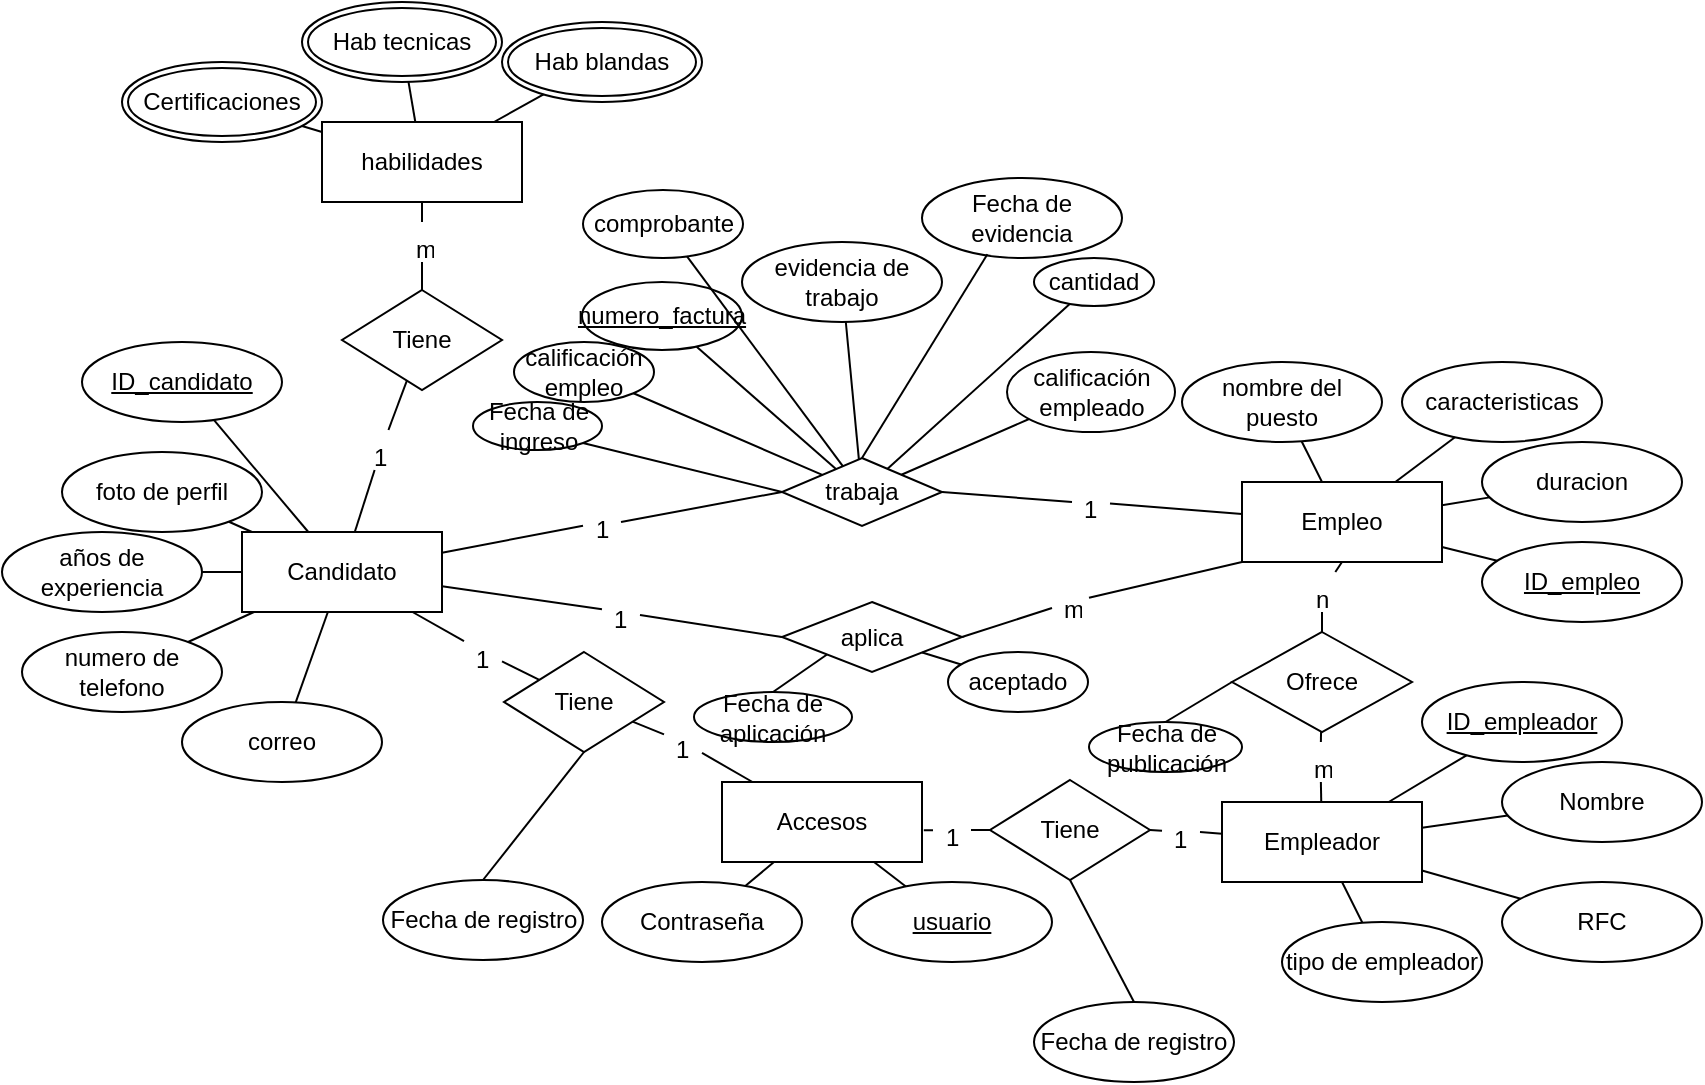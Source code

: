 <mxfile version="21.3.7" type="github">
  <diagram name="Página-1" id="vT6C2PI068epoJccIRs5">
    <mxGraphModel dx="2024" dy="523" grid="1" gridSize="10" guides="1" tooltips="1" connect="1" arrows="1" fold="1" page="1" pageScale="1" pageWidth="1169" pageHeight="827" math="0" shadow="0">
      <root>
        <mxCell id="0" />
        <mxCell id="1" parent="0" />
        <mxCell id="R1lPGfA7pthubSJhBOLm-3" value="Candidato" style="whiteSpace=wrap;html=1;align=center;" parent="1" vertex="1">
          <mxGeometry x="-980" y="485" width="100" height="40" as="geometry" />
        </mxCell>
        <mxCell id="R1lPGfA7pthubSJhBOLm-4" value="Empleo" style="whiteSpace=wrap;html=1;align=center;" parent="1" vertex="1">
          <mxGeometry x="-480" y="460" width="100" height="40" as="geometry" />
        </mxCell>
        <mxCell id="R1lPGfA7pthubSJhBOLm-6" value="Empleador" style="whiteSpace=wrap;html=1;align=center;" parent="1" vertex="1">
          <mxGeometry x="-490" y="620" width="100" height="40" as="geometry" />
        </mxCell>
        <mxCell id="R1lPGfA7pthubSJhBOLm-10" value="RFC" style="ellipse;whiteSpace=wrap;html=1;align=center;" parent="1" vertex="1">
          <mxGeometry x="-350" y="660" width="100" height="40" as="geometry" />
        </mxCell>
        <mxCell id="R1lPGfA7pthubSJhBOLm-11" value="Nombre" style="ellipse;whiteSpace=wrap;html=1;align=center;" parent="1" vertex="1">
          <mxGeometry x="-350" y="600" width="100" height="40" as="geometry" />
        </mxCell>
        <mxCell id="h0BoNwNPt8mU9W3nCbxn-2" value="ID_candidato" style="ellipse;whiteSpace=wrap;html=1;align=center;fontStyle=4;" parent="1" vertex="1">
          <mxGeometry x="-1060" y="390" width="100" height="40" as="geometry" />
        </mxCell>
        <mxCell id="h0BoNwNPt8mU9W3nCbxn-3" value="ID_empleador" style="ellipse;whiteSpace=wrap;html=1;align=center;fontStyle=4;" parent="1" vertex="1">
          <mxGeometry x="-390" y="560" width="100" height="40" as="geometry" />
        </mxCell>
        <mxCell id="h0BoNwNPt8mU9W3nCbxn-4" value="ID_empleo" style="ellipse;whiteSpace=wrap;html=1;align=center;fontStyle=4;" parent="1" vertex="1">
          <mxGeometry x="-360" y="490" width="100" height="40" as="geometry" />
        </mxCell>
        <mxCell id="h0BoNwNPt8mU9W3nCbxn-5" value="caracteristicas" style="ellipse;whiteSpace=wrap;html=1;align=center;" parent="1" vertex="1">
          <mxGeometry x="-400" y="400" width="100" height="40" as="geometry" />
        </mxCell>
        <mxCell id="h0BoNwNPt8mU9W3nCbxn-7" value="cantidad" style="ellipse;whiteSpace=wrap;html=1;align=center;" parent="1" vertex="1">
          <mxGeometry x="-584" y="348" width="60" height="24" as="geometry" />
        </mxCell>
        <mxCell id="h0BoNwNPt8mU9W3nCbxn-8" value="numero_factura" style="ellipse;whiteSpace=wrap;html=1;align=center;fontStyle=4;" parent="1" vertex="1">
          <mxGeometry x="-810" y="360" width="80" height="34" as="geometry" />
        </mxCell>
        <mxCell id="h0BoNwNPt8mU9W3nCbxn-9" value="años de experiencia" style="ellipse;whiteSpace=wrap;html=1;align=center;" parent="1" vertex="1">
          <mxGeometry x="-1100" y="485" width="100" height="40" as="geometry" />
        </mxCell>
        <mxCell id="h0BoNwNPt8mU9W3nCbxn-10" value="numero de telefono" style="ellipse;whiteSpace=wrap;html=1;align=center;" parent="1" vertex="1">
          <mxGeometry x="-1090" y="535" width="100" height="40" as="geometry" />
        </mxCell>
        <mxCell id="h0BoNwNPt8mU9W3nCbxn-11" value="correo" style="ellipse;whiteSpace=wrap;html=1;align=center;" parent="1" vertex="1">
          <mxGeometry x="-1010" y="570" width="100" height="40" as="geometry" />
        </mxCell>
        <mxCell id="h0BoNwNPt8mU9W3nCbxn-12" value="foto de perfil" style="ellipse;whiteSpace=wrap;html=1;align=center;" parent="1" vertex="1">
          <mxGeometry x="-1070" y="445" width="100" height="40" as="geometry" />
        </mxCell>
        <mxCell id="h0BoNwNPt8mU9W3nCbxn-13" value="comprobante" style="ellipse;whiteSpace=wrap;html=1;align=center;" parent="1" vertex="1">
          <mxGeometry x="-809.5" y="314" width="80" height="34" as="geometry" />
        </mxCell>
        <mxCell id="h0BoNwNPt8mU9W3nCbxn-14" value="duracion" style="ellipse;whiteSpace=wrap;html=1;align=center;" parent="1" vertex="1">
          <mxGeometry x="-360" y="440" width="100" height="40" as="geometry" />
        </mxCell>
        <mxCell id="h0BoNwNPt8mU9W3nCbxn-15" value="nombre del puesto" style="ellipse;whiteSpace=wrap;html=1;align=center;" parent="1" vertex="1">
          <mxGeometry x="-510" y="400" width="100" height="40" as="geometry" />
        </mxCell>
        <mxCell id="h0BoNwNPt8mU9W3nCbxn-16" value="Accesos" style="whiteSpace=wrap;html=1;align=center;" parent="1" vertex="1">
          <mxGeometry x="-740" y="610" width="100" height="40" as="geometry" />
        </mxCell>
        <mxCell id="h0BoNwNPt8mU9W3nCbxn-17" value="Contraseña" style="ellipse;whiteSpace=wrap;html=1;align=center;" parent="1" vertex="1">
          <mxGeometry x="-800" y="660" width="100" height="40" as="geometry" />
        </mxCell>
        <mxCell id="h0BoNwNPt8mU9W3nCbxn-19" value="usuario" style="ellipse;whiteSpace=wrap;html=1;align=center;fontStyle=4;" parent="1" vertex="1">
          <mxGeometry x="-675" y="660" width="100" height="40" as="geometry" />
        </mxCell>
        <mxCell id="h0BoNwNPt8mU9W3nCbxn-20" value="habilidades" style="whiteSpace=wrap;html=1;align=center;" parent="1" vertex="1">
          <mxGeometry x="-940" y="280" width="100" height="40" as="geometry" />
        </mxCell>
        <mxCell id="h0BoNwNPt8mU9W3nCbxn-21" value="Certificaciones" style="ellipse;shape=doubleEllipse;margin=3;whiteSpace=wrap;html=1;align=center;" parent="1" vertex="1">
          <mxGeometry x="-1040" y="250" width="100" height="40" as="geometry" />
        </mxCell>
        <mxCell id="h0BoNwNPt8mU9W3nCbxn-22" value="Hab tecnicas" style="ellipse;shape=doubleEllipse;margin=3;whiteSpace=wrap;html=1;align=center;" parent="1" vertex="1">
          <mxGeometry x="-950" y="220" width="100" height="40" as="geometry" />
        </mxCell>
        <mxCell id="h0BoNwNPt8mU9W3nCbxn-23" value="Hab blandas" style="ellipse;shape=doubleEllipse;margin=3;whiteSpace=wrap;html=1;align=center;" parent="1" vertex="1">
          <mxGeometry x="-850" y="230" width="100" height="40" as="geometry" />
        </mxCell>
        <mxCell id="h0BoNwNPt8mU9W3nCbxn-24" value="tipo de empleador" style="ellipse;whiteSpace=wrap;html=1;align=center;" parent="1" vertex="1">
          <mxGeometry x="-460" y="680" width="100" height="40" as="geometry" />
        </mxCell>
        <mxCell id="h0BoNwNPt8mU9W3nCbxn-25" value="Tiene" style="shape=rhombus;perimeter=rhombusPerimeter;whiteSpace=wrap;html=1;align=center;" parent="1" vertex="1">
          <mxGeometry x="-930" y="364" width="80" height="50" as="geometry" />
        </mxCell>
        <mxCell id="h0BoNwNPt8mU9W3nCbxn-26" value="" style="endArrow=none;html=1;rounded=0;" parent="1" source="bctqPc9YO9gmIVUVWEl7-32" target="R1lPGfA7pthubSJhBOLm-3" edge="1">
          <mxGeometry relative="1" as="geometry">
            <mxPoint x="-900" y="420" as="sourcePoint" />
            <mxPoint x="-740" y="420" as="targetPoint" />
          </mxGeometry>
        </mxCell>
        <mxCell id="h0BoNwNPt8mU9W3nCbxn-27" value="" style="endArrow=none;html=1;rounded=0;" parent="1" source="bctqPc9YO9gmIVUVWEl7-34" target="h0BoNwNPt8mU9W3nCbxn-20" edge="1">
          <mxGeometry relative="1" as="geometry">
            <mxPoint x="-900" y="390" as="sourcePoint" />
            <mxPoint x="-740" y="420" as="targetPoint" />
          </mxGeometry>
        </mxCell>
        <mxCell id="h0BoNwNPt8mU9W3nCbxn-28" value="" style="endArrow=none;html=1;rounded=0;" parent="1" source="h0BoNwNPt8mU9W3nCbxn-2" target="R1lPGfA7pthubSJhBOLm-3" edge="1">
          <mxGeometry relative="1" as="geometry">
            <mxPoint x="-900" y="420" as="sourcePoint" />
            <mxPoint x="-740" y="420" as="targetPoint" />
          </mxGeometry>
        </mxCell>
        <mxCell id="h0BoNwNPt8mU9W3nCbxn-29" value="" style="endArrow=none;html=1;rounded=0;" parent="1" source="h0BoNwNPt8mU9W3nCbxn-12" target="R1lPGfA7pthubSJhBOLm-3" edge="1">
          <mxGeometry relative="1" as="geometry">
            <mxPoint x="-900" y="420" as="sourcePoint" />
            <mxPoint x="-740" y="420" as="targetPoint" />
          </mxGeometry>
        </mxCell>
        <mxCell id="h0BoNwNPt8mU9W3nCbxn-30" value="" style="endArrow=none;html=1;rounded=0;" parent="1" source="h0BoNwNPt8mU9W3nCbxn-9" target="R1lPGfA7pthubSJhBOLm-3" edge="1">
          <mxGeometry relative="1" as="geometry">
            <mxPoint x="-900" y="420" as="sourcePoint" />
            <mxPoint x="-740" y="420" as="targetPoint" />
          </mxGeometry>
        </mxCell>
        <mxCell id="h0BoNwNPt8mU9W3nCbxn-31" value="" style="endArrow=none;html=1;rounded=0;" parent="1" source="h0BoNwNPt8mU9W3nCbxn-10" target="R1lPGfA7pthubSJhBOLm-3" edge="1">
          <mxGeometry relative="1" as="geometry">
            <mxPoint x="-900" y="510" as="sourcePoint" />
            <mxPoint x="-740" y="510" as="targetPoint" />
          </mxGeometry>
        </mxCell>
        <mxCell id="h0BoNwNPt8mU9W3nCbxn-32" value="" style="endArrow=none;html=1;rounded=0;" parent="1" source="h0BoNwNPt8mU9W3nCbxn-11" target="R1lPGfA7pthubSJhBOLm-3" edge="1">
          <mxGeometry relative="1" as="geometry">
            <mxPoint x="-900" y="420" as="sourcePoint" />
            <mxPoint x="-740" y="420" as="targetPoint" />
          </mxGeometry>
        </mxCell>
        <mxCell id="h0BoNwNPt8mU9W3nCbxn-33" value="" style="endArrow=none;html=1;rounded=0;" parent="1" source="h0BoNwNPt8mU9W3nCbxn-16" target="h0BoNwNPt8mU9W3nCbxn-17" edge="1">
          <mxGeometry relative="1" as="geometry">
            <mxPoint x="-860" y="420" as="sourcePoint" />
            <mxPoint x="-700" y="420" as="targetPoint" />
          </mxGeometry>
        </mxCell>
        <mxCell id="h0BoNwNPt8mU9W3nCbxn-34" value="" style="endArrow=none;html=1;rounded=0;" parent="1" source="h0BoNwNPt8mU9W3nCbxn-16" target="h0BoNwNPt8mU9W3nCbxn-19" edge="1">
          <mxGeometry relative="1" as="geometry">
            <mxPoint x="-680" y="610" as="sourcePoint" />
            <mxPoint x="-700" y="420" as="targetPoint" />
          </mxGeometry>
        </mxCell>
        <mxCell id="h0BoNwNPt8mU9W3nCbxn-35" value="" style="endArrow=none;html=1;rounded=0;" parent="1" source="bctqPc9YO9gmIVUVWEl7-5" target="h0BoNwNPt8mU9W3nCbxn-36" edge="1">
          <mxGeometry relative="1" as="geometry">
            <mxPoint x="-845" y="510" as="sourcePoint" />
            <mxPoint x="-685" y="510" as="targetPoint" />
          </mxGeometry>
        </mxCell>
        <mxCell id="h0BoNwNPt8mU9W3nCbxn-36" value="Tiene" style="shape=rhombus;perimeter=rhombusPerimeter;whiteSpace=wrap;html=1;align=center;" parent="1" vertex="1">
          <mxGeometry x="-849" y="545" width="80" height="50" as="geometry" />
        </mxCell>
        <mxCell id="h0BoNwNPt8mU9W3nCbxn-37" value="" style="endArrow=none;html=1;rounded=0;" parent="1" source="bctqPc9YO9gmIVUVWEl7-9" target="h0BoNwNPt8mU9W3nCbxn-16" edge="1">
          <mxGeometry relative="1" as="geometry">
            <mxPoint x="-770" y="430" as="sourcePoint" />
            <mxPoint x="-610" y="430" as="targetPoint" />
          </mxGeometry>
        </mxCell>
        <mxCell id="h0BoNwNPt8mU9W3nCbxn-38" value="" style="endArrow=none;html=1;rounded=0;" parent="1" source="h0BoNwNPt8mU9W3nCbxn-21" target="h0BoNwNPt8mU9W3nCbxn-20" edge="1">
          <mxGeometry relative="1" as="geometry">
            <mxPoint x="-770" y="430" as="sourcePoint" />
            <mxPoint x="-610" y="430" as="targetPoint" />
          </mxGeometry>
        </mxCell>
        <mxCell id="h0BoNwNPt8mU9W3nCbxn-39" value="" style="endArrow=none;html=1;rounded=0;" parent="1" source="h0BoNwNPt8mU9W3nCbxn-22" target="h0BoNwNPt8mU9W3nCbxn-20" edge="1">
          <mxGeometry relative="1" as="geometry">
            <mxPoint x="-990" y="340" as="sourcePoint" />
            <mxPoint x="-830" y="340" as="targetPoint" />
          </mxGeometry>
        </mxCell>
        <mxCell id="h0BoNwNPt8mU9W3nCbxn-40" value="" style="endArrow=none;html=1;rounded=0;" parent="1" source="h0BoNwNPt8mU9W3nCbxn-20" target="h0BoNwNPt8mU9W3nCbxn-23" edge="1">
          <mxGeometry relative="1" as="geometry">
            <mxPoint x="-990" y="340" as="sourcePoint" />
            <mxPoint x="-830" y="340" as="targetPoint" />
          </mxGeometry>
        </mxCell>
        <mxCell id="h0BoNwNPt8mU9W3nCbxn-41" value="" style="endArrow=none;html=1;rounded=0;exitX=1;exitY=0.5;exitDx=0;exitDy=0;" parent="1" source="bctqPc9YO9gmIVUVWEl7-15" target="R1lPGfA7pthubSJhBOLm-6" edge="1">
          <mxGeometry relative="1" as="geometry">
            <mxPoint x="-590" y="520" as="sourcePoint" />
            <mxPoint x="-430" y="520" as="targetPoint" />
          </mxGeometry>
        </mxCell>
        <mxCell id="h0BoNwNPt8mU9W3nCbxn-42" value="" style="endArrow=none;html=1;rounded=0;" parent="1" source="R1lPGfA7pthubSJhBOLm-6" target="h0BoNwNPt8mU9W3nCbxn-3" edge="1">
          <mxGeometry relative="1" as="geometry">
            <mxPoint x="-550" y="660" as="sourcePoint" />
            <mxPoint x="-390" y="660" as="targetPoint" />
          </mxGeometry>
        </mxCell>
        <mxCell id="h0BoNwNPt8mU9W3nCbxn-43" value="" style="endArrow=none;html=1;rounded=0;" parent="1" source="R1lPGfA7pthubSJhBOLm-6" target="R1lPGfA7pthubSJhBOLm-11" edge="1">
          <mxGeometry relative="1" as="geometry">
            <mxPoint x="-550" y="660" as="sourcePoint" />
            <mxPoint x="-390" y="660" as="targetPoint" />
          </mxGeometry>
        </mxCell>
        <mxCell id="h0BoNwNPt8mU9W3nCbxn-44" value="" style="endArrow=none;html=1;rounded=0;" parent="1" source="R1lPGfA7pthubSJhBOLm-6" target="R1lPGfA7pthubSJhBOLm-10" edge="1">
          <mxGeometry relative="1" as="geometry">
            <mxPoint x="-550" y="660" as="sourcePoint" />
            <mxPoint x="-390" y="660" as="targetPoint" />
          </mxGeometry>
        </mxCell>
        <mxCell id="h0BoNwNPt8mU9W3nCbxn-45" value="" style="endArrow=none;html=1;rounded=0;" parent="1" source="R1lPGfA7pthubSJhBOLm-6" target="h0BoNwNPt8mU9W3nCbxn-24" edge="1">
          <mxGeometry relative="1" as="geometry">
            <mxPoint x="-550" y="660" as="sourcePoint" />
            <mxPoint x="-390" y="660" as="targetPoint" />
          </mxGeometry>
        </mxCell>
        <mxCell id="h0BoNwNPt8mU9W3nCbxn-48" value="Ofrece" style="shape=rhombus;perimeter=rhombusPerimeter;whiteSpace=wrap;html=1;align=center;" parent="1" vertex="1">
          <mxGeometry x="-485" y="535" width="90" height="50" as="geometry" />
        </mxCell>
        <mxCell id="h0BoNwNPt8mU9W3nCbxn-49" value="trabaja" style="shape=rhombus;perimeter=rhombusPerimeter;whiteSpace=wrap;html=1;align=center;" parent="1" vertex="1">
          <mxGeometry x="-710" y="448" width="80" height="34" as="geometry" />
        </mxCell>
        <mxCell id="h0BoNwNPt8mU9W3nCbxn-50" value="aplica" style="shape=rhombus;perimeter=rhombusPerimeter;whiteSpace=wrap;html=1;align=center;" parent="1" vertex="1">
          <mxGeometry x="-710" y="520" width="90" height="35" as="geometry" />
        </mxCell>
        <mxCell id="h0BoNwNPt8mU9W3nCbxn-51" value="" style="endArrow=none;html=1;rounded=0;entryX=0;entryY=0.5;entryDx=0;entryDy=0;" parent="1" source="bctqPc9YO9gmIVUVWEl7-22" target="h0BoNwNPt8mU9W3nCbxn-50" edge="1">
          <mxGeometry relative="1" as="geometry">
            <mxPoint x="-770" y="460" as="sourcePoint" />
            <mxPoint x="-610" y="460" as="targetPoint" />
          </mxGeometry>
        </mxCell>
        <mxCell id="h0BoNwNPt8mU9W3nCbxn-52" value="" style="endArrow=none;html=1;rounded=0;entryX=0;entryY=1;entryDx=0;entryDy=0;" parent="1" source="bctqPc9YO9gmIVUVWEl7-24" target="R1lPGfA7pthubSJhBOLm-4" edge="1">
          <mxGeometry relative="1" as="geometry">
            <mxPoint x="-710" y="540" as="sourcePoint" />
            <mxPoint x="-550" y="540" as="targetPoint" />
          </mxGeometry>
        </mxCell>
        <mxCell id="h0BoNwNPt8mU9W3nCbxn-54" value="calificación empleo" style="ellipse;whiteSpace=wrap;html=1;align=center;" parent="1" vertex="1">
          <mxGeometry x="-844" y="390" width="70" height="30" as="geometry" />
        </mxCell>
        <mxCell id="h0BoNwNPt8mU9W3nCbxn-55" value="calificación empleado" style="ellipse;whiteSpace=wrap;html=1;align=center;" parent="1" vertex="1">
          <mxGeometry x="-597.5" y="395" width="84" height="40" as="geometry" />
        </mxCell>
        <mxCell id="h0BoNwNPt8mU9W3nCbxn-56" value="" style="endArrow=none;html=1;rounded=0;" parent="1" source="h0BoNwNPt8mU9W3nCbxn-15" target="R1lPGfA7pthubSJhBOLm-4" edge="1">
          <mxGeometry relative="1" as="geometry">
            <mxPoint x="-620" y="500" as="sourcePoint" />
            <mxPoint x="-460" y="500" as="targetPoint" />
          </mxGeometry>
        </mxCell>
        <mxCell id="h0BoNwNPt8mU9W3nCbxn-57" value="" style="endArrow=none;html=1;rounded=0;" parent="1" source="R1lPGfA7pthubSJhBOLm-4" target="h0BoNwNPt8mU9W3nCbxn-5" edge="1">
          <mxGeometry relative="1" as="geometry">
            <mxPoint x="-570" y="500" as="sourcePoint" />
            <mxPoint x="-410" y="500" as="targetPoint" />
          </mxGeometry>
        </mxCell>
        <mxCell id="h0BoNwNPt8mU9W3nCbxn-58" value="" style="endArrow=none;html=1;rounded=0;" parent="1" source="R1lPGfA7pthubSJhBOLm-4" target="h0BoNwNPt8mU9W3nCbxn-14" edge="1">
          <mxGeometry relative="1" as="geometry">
            <mxPoint x="-570" y="500" as="sourcePoint" />
            <mxPoint x="-410" y="500" as="targetPoint" />
          </mxGeometry>
        </mxCell>
        <mxCell id="h0BoNwNPt8mU9W3nCbxn-59" value="" style="endArrow=none;html=1;rounded=0;" parent="1" source="R1lPGfA7pthubSJhBOLm-4" target="h0BoNwNPt8mU9W3nCbxn-4" edge="1">
          <mxGeometry relative="1" as="geometry">
            <mxPoint x="-570" y="500" as="sourcePoint" />
            <mxPoint x="-410" y="500" as="targetPoint" />
          </mxGeometry>
        </mxCell>
        <mxCell id="h0BoNwNPt8mU9W3nCbxn-60" value="" style="endArrow=none;html=1;rounded=0;entryX=0.5;entryY=0;entryDx=0;entryDy=0;" parent="1" source="bctqPc9YO9gmIVUVWEl7-17" target="h0BoNwNPt8mU9W3nCbxn-48" edge="1">
          <mxGeometry relative="1" as="geometry">
            <mxPoint x="-540" y="500" as="sourcePoint" />
            <mxPoint x="-380" y="500" as="targetPoint" />
          </mxGeometry>
        </mxCell>
        <mxCell id="h0BoNwNPt8mU9W3nCbxn-61" value="" style="endArrow=none;html=1;rounded=0;" parent="1" source="bctqPc9YO9gmIVUVWEl7-20" target="R1lPGfA7pthubSJhBOLm-6" edge="1">
          <mxGeometry relative="1" as="geometry">
            <mxPoint x="-540" y="500" as="sourcePoint" />
            <mxPoint x="-380" y="500" as="targetPoint" />
          </mxGeometry>
        </mxCell>
        <mxCell id="h0BoNwNPt8mU9W3nCbxn-62" value="" style="endArrow=none;html=1;rounded=0;" parent="1" source="h0BoNwNPt8mU9W3nCbxn-54" target="h0BoNwNPt8mU9W3nCbxn-49" edge="1">
          <mxGeometry relative="1" as="geometry">
            <mxPoint x="-860" y="470" as="sourcePoint" />
            <mxPoint x="-700" y="470" as="targetPoint" />
          </mxGeometry>
        </mxCell>
        <mxCell id="h0BoNwNPt8mU9W3nCbxn-63" value="" style="endArrow=none;html=1;rounded=0;" parent="1" source="h0BoNwNPt8mU9W3nCbxn-8" target="h0BoNwNPt8mU9W3nCbxn-49" edge="1">
          <mxGeometry relative="1" as="geometry">
            <mxPoint x="-860" y="470" as="sourcePoint" />
            <mxPoint x="-700" y="470" as="targetPoint" />
          </mxGeometry>
        </mxCell>
        <mxCell id="h0BoNwNPt8mU9W3nCbxn-64" value="" style="endArrow=none;html=1;rounded=0;" parent="1" source="h0BoNwNPt8mU9W3nCbxn-13" target="h0BoNwNPt8mU9W3nCbxn-49" edge="1">
          <mxGeometry relative="1" as="geometry">
            <mxPoint x="-860" y="470" as="sourcePoint" />
            <mxPoint x="-700" y="470" as="targetPoint" />
          </mxGeometry>
        </mxCell>
        <mxCell id="h0BoNwNPt8mU9W3nCbxn-65" value="" style="endArrow=none;html=1;rounded=0;" parent="1" source="h0BoNwNPt8mU9W3nCbxn-7" target="h0BoNwNPt8mU9W3nCbxn-49" edge="1">
          <mxGeometry relative="1" as="geometry">
            <mxPoint x="-860" y="470" as="sourcePoint" />
            <mxPoint x="-700" y="470" as="targetPoint" />
          </mxGeometry>
        </mxCell>
        <mxCell id="h0BoNwNPt8mU9W3nCbxn-66" value="" style="endArrow=none;html=1;rounded=0;" parent="1" source="h0BoNwNPt8mU9W3nCbxn-49" target="h0BoNwNPt8mU9W3nCbxn-55" edge="1">
          <mxGeometry relative="1" as="geometry">
            <mxPoint x="-860" y="470" as="sourcePoint" />
            <mxPoint x="-700" y="470" as="targetPoint" />
          </mxGeometry>
        </mxCell>
        <mxCell id="h0BoNwNPt8mU9W3nCbxn-67" value="" style="endArrow=none;html=1;rounded=0;entryX=0;entryY=0.5;entryDx=0;entryDy=0;exitX=1;exitY=0.5;exitDx=0;exitDy=0;" parent="1" source="bctqPc9YO9gmIVUVWEl7-27" target="h0BoNwNPt8mU9W3nCbxn-49" edge="1">
          <mxGeometry relative="1" as="geometry">
            <mxPoint x="-800" y="480" as="sourcePoint" />
            <mxPoint x="-540" y="460" as="targetPoint" />
          </mxGeometry>
        </mxCell>
        <mxCell id="h0BoNwNPt8mU9W3nCbxn-68" value="" style="endArrow=none;html=1;rounded=0;" parent="1" source="bctqPc9YO9gmIVUVWEl7-29" target="R1lPGfA7pthubSJhBOLm-4" edge="1">
          <mxGeometry relative="1" as="geometry">
            <mxPoint x="-700" y="460" as="sourcePoint" />
            <mxPoint x="-540" y="460" as="targetPoint" />
          </mxGeometry>
        </mxCell>
        <mxCell id="h0BoNwNPt8mU9W3nCbxn-72" value="" style="endArrow=none;html=1;rounded=0;entryX=0;entryY=0.5;entryDx=0;entryDy=0;" parent="1" source="bctqPc9YO9gmIVUVWEl7-11" target="h0BoNwNPt8mU9W3nCbxn-71" edge="1">
          <mxGeometry relative="1" as="geometry">
            <mxPoint x="-630" y="624" as="sourcePoint" />
            <mxPoint x="-490" y="636" as="targetPoint" />
          </mxGeometry>
        </mxCell>
        <mxCell id="h0BoNwNPt8mU9W3nCbxn-71" value="Tiene" style="shape=rhombus;perimeter=rhombusPerimeter;whiteSpace=wrap;html=1;align=center;" parent="1" vertex="1">
          <mxGeometry x="-606" y="609" width="80" height="50" as="geometry" />
        </mxCell>
        <mxCell id="h0BoNwNPt8mU9W3nCbxn-73" value="aceptado" style="ellipse;whiteSpace=wrap;html=1;align=center;" parent="1" vertex="1">
          <mxGeometry x="-627" y="545" width="70" height="30" as="geometry" />
        </mxCell>
        <mxCell id="h0BoNwNPt8mU9W3nCbxn-74" value="" style="endArrow=none;html=1;rounded=0;" parent="1" source="h0BoNwNPt8mU9W3nCbxn-50" target="h0BoNwNPt8mU9W3nCbxn-73" edge="1">
          <mxGeometry relative="1" as="geometry">
            <mxPoint x="-680" y="500" as="sourcePoint" />
            <mxPoint x="-520" y="500" as="targetPoint" />
          </mxGeometry>
        </mxCell>
        <mxCell id="h0BoNwNPt8mU9W3nCbxn-77" value="evidencia de trabajo" style="ellipse;whiteSpace=wrap;html=1;align=center;" parent="1" vertex="1">
          <mxGeometry x="-730" y="340" width="100" height="40" as="geometry" />
        </mxCell>
        <mxCell id="h0BoNwNPt8mU9W3nCbxn-78" value="" style="endArrow=none;html=1;rounded=0;" parent="1" source="h0BoNwNPt8mU9W3nCbxn-49" target="h0BoNwNPt8mU9W3nCbxn-77" edge="1">
          <mxGeometry relative="1" as="geometry">
            <mxPoint x="-820" y="580" as="sourcePoint" />
            <mxPoint x="-660" y="580" as="targetPoint" />
          </mxGeometry>
        </mxCell>
        <mxCell id="bctqPc9YO9gmIVUVWEl7-6" value="" style="endArrow=none;html=1;rounded=0;" parent="1" source="R1lPGfA7pthubSJhBOLm-3" target="bctqPc9YO9gmIVUVWEl7-5" edge="1">
          <mxGeometry relative="1" as="geometry">
            <mxPoint x="-893" y="525" as="sourcePoint" />
            <mxPoint x="-821" y="563" as="targetPoint" />
          </mxGeometry>
        </mxCell>
        <mxCell id="bctqPc9YO9gmIVUVWEl7-5" value="1" style="text;strokeColor=none;fillColor=none;spacingLeft=4;spacingRight=4;overflow=hidden;rotatable=0;points=[[0,0.5],[1,0.5]];portConstraint=eastwest;fontSize=12;whiteSpace=wrap;html=1;" parent="1" vertex="1">
          <mxGeometry x="-869" y="535" width="19" height="20" as="geometry" />
        </mxCell>
        <mxCell id="bctqPc9YO9gmIVUVWEl7-10" value="" style="endArrow=none;html=1;rounded=0;" parent="1" source="h0BoNwNPt8mU9W3nCbxn-36" target="bctqPc9YO9gmIVUVWEl7-9" edge="1">
          <mxGeometry relative="1" as="geometry">
            <mxPoint x="-778" y="586" as="sourcePoint" />
            <mxPoint x="-730" y="610" as="targetPoint" />
          </mxGeometry>
        </mxCell>
        <mxCell id="bctqPc9YO9gmIVUVWEl7-9" value="1" style="text;strokeColor=none;fillColor=none;spacingLeft=4;spacingRight=4;overflow=hidden;rotatable=0;points=[[0,0.5],[1,0.5]];portConstraint=eastwest;fontSize=12;whiteSpace=wrap;html=1;" parent="1" vertex="1">
          <mxGeometry x="-769" y="580" width="19" height="20" as="geometry" />
        </mxCell>
        <mxCell id="bctqPc9YO9gmIVUVWEl7-12" value="" style="endArrow=none;html=1;rounded=0;exitX=1.009;exitY=0.603;exitDx=0;exitDy=0;exitPerimeter=0;" parent="1" source="h0BoNwNPt8mU9W3nCbxn-16" target="bctqPc9YO9gmIVUVWEl7-11" edge="1">
          <mxGeometry relative="1" as="geometry">
            <mxPoint x="-640" y="632" as="sourcePoint" />
            <mxPoint x="-604" y="633" as="targetPoint" />
          </mxGeometry>
        </mxCell>
        <mxCell id="bctqPc9YO9gmIVUVWEl7-11" value="1" style="text;strokeColor=none;fillColor=none;spacingLeft=4;spacingRight=4;overflow=hidden;rotatable=0;points=[[0,0.5],[1,0.5]];portConstraint=eastwest;fontSize=12;whiteSpace=wrap;html=1;" parent="1" vertex="1">
          <mxGeometry x="-634.5" y="624" width="19" height="20" as="geometry" />
        </mxCell>
        <mxCell id="bctqPc9YO9gmIVUVWEl7-16" value="" style="endArrow=none;html=1;rounded=0;exitX=1;exitY=0.5;exitDx=0;exitDy=0;" parent="1" source="h0BoNwNPt8mU9W3nCbxn-71" target="bctqPc9YO9gmIVUVWEl7-15" edge="1">
          <mxGeometry relative="1" as="geometry">
            <mxPoint x="-520" y="635" as="sourcePoint" />
            <mxPoint x="-490" y="637" as="targetPoint" />
          </mxGeometry>
        </mxCell>
        <mxCell id="bctqPc9YO9gmIVUVWEl7-15" value="1" style="text;strokeColor=none;fillColor=none;spacingLeft=4;spacingRight=4;overflow=hidden;rotatable=0;points=[[0,0.5],[1,0.5]];portConstraint=eastwest;fontSize=12;whiteSpace=wrap;html=1;" parent="1" vertex="1">
          <mxGeometry x="-520" y="625" width="19" height="20" as="geometry" />
        </mxCell>
        <mxCell id="bctqPc9YO9gmIVUVWEl7-18" value="" style="endArrow=none;html=1;rounded=0;exitX=0.5;exitY=1;exitDx=0;exitDy=0;" parent="1" source="R1lPGfA7pthubSJhBOLm-4" target="bctqPc9YO9gmIVUVWEl7-17" edge="1">
          <mxGeometry relative="1" as="geometry">
            <mxPoint x="-432" y="500" as="sourcePoint" />
            <mxPoint x="-437" y="537" as="targetPoint" />
          </mxGeometry>
        </mxCell>
        <mxCell id="bctqPc9YO9gmIVUVWEl7-17" value="n" style="text;strokeColor=none;fillColor=none;spacingLeft=4;spacingRight=4;overflow=hidden;rotatable=0;points=[[0,0.5],[1,0.5]];portConstraint=eastwest;fontSize=12;whiteSpace=wrap;html=1;" parent="1" vertex="1">
          <mxGeometry x="-449.5" y="505" width="19" height="20" as="geometry" />
        </mxCell>
        <mxCell id="bctqPc9YO9gmIVUVWEl7-21" value="" style="endArrow=none;html=1;rounded=0;" parent="1" source="h0BoNwNPt8mU9W3nCbxn-48" target="bctqPc9YO9gmIVUVWEl7-20" edge="1">
          <mxGeometry relative="1" as="geometry">
            <mxPoint x="-440" y="585" as="sourcePoint" />
            <mxPoint x="-440" y="620" as="targetPoint" />
          </mxGeometry>
        </mxCell>
        <mxCell id="bctqPc9YO9gmIVUVWEl7-20" value="m" style="text;strokeColor=none;fillColor=none;spacingLeft=4;spacingRight=4;overflow=hidden;rotatable=0;points=[[0,0.5],[1,0.5]];portConstraint=eastwest;fontSize=12;whiteSpace=wrap;html=1;" parent="1" vertex="1">
          <mxGeometry x="-450" y="590" width="18.5" height="20" as="geometry" />
        </mxCell>
        <mxCell id="bctqPc9YO9gmIVUVWEl7-23" value="" style="endArrow=none;html=1;rounded=0;" parent="1" source="R1lPGfA7pthubSJhBOLm-3" target="bctqPc9YO9gmIVUVWEl7-22" edge="1">
          <mxGeometry relative="1" as="geometry">
            <mxPoint x="-880" y="511" as="sourcePoint" />
            <mxPoint x="-699" y="533" as="targetPoint" />
          </mxGeometry>
        </mxCell>
        <mxCell id="bctqPc9YO9gmIVUVWEl7-22" value="1" style="text;strokeColor=none;fillColor=none;spacingLeft=4;spacingRight=4;overflow=hidden;rotatable=0;points=[[0,0.5],[1,0.5]];portConstraint=eastwest;fontSize=12;whiteSpace=wrap;html=1;" parent="1" vertex="1">
          <mxGeometry x="-800" y="515" width="19" height="20" as="geometry" />
        </mxCell>
        <mxCell id="bctqPc9YO9gmIVUVWEl7-25" value="" style="endArrow=none;html=1;rounded=0;exitX=1;exitY=0.5;exitDx=0;exitDy=0;" parent="1" source="h0BoNwNPt8mU9W3nCbxn-50" target="bctqPc9YO9gmIVUVWEl7-24" edge="1">
          <mxGeometry relative="1" as="geometry">
            <mxPoint x="-637" y="531" as="sourcePoint" />
            <mxPoint x="-480" y="492" as="targetPoint" />
          </mxGeometry>
        </mxCell>
        <mxCell id="bctqPc9YO9gmIVUVWEl7-24" value="m" style="text;strokeColor=none;fillColor=none;spacingLeft=4;spacingRight=4;overflow=hidden;rotatable=0;points=[[0,0.5],[1,0.5]];portConstraint=eastwest;fontSize=12;whiteSpace=wrap;html=1;" parent="1" vertex="1">
          <mxGeometry x="-575" y="510" width="18.5" height="20" as="geometry" />
        </mxCell>
        <mxCell id="bctqPc9YO9gmIVUVWEl7-28" value="" style="endArrow=none;html=1;rounded=0;" parent="1" source="R1lPGfA7pthubSJhBOLm-3" target="bctqPc9YO9gmIVUVWEl7-27" edge="1">
          <mxGeometry relative="1" as="geometry">
            <mxPoint x="-880" y="497" as="sourcePoint" />
            <mxPoint x="-699" y="470" as="targetPoint" />
          </mxGeometry>
        </mxCell>
        <mxCell id="bctqPc9YO9gmIVUVWEl7-27" value="1" style="text;strokeColor=none;fillColor=none;spacingLeft=4;spacingRight=4;overflow=hidden;rotatable=0;points=[[0,0.5],[1,0.5]];portConstraint=eastwest;fontSize=12;whiteSpace=wrap;html=1;" parent="1" vertex="1">
          <mxGeometry x="-809.5" y="470" width="19" height="20" as="geometry" />
        </mxCell>
        <mxCell id="bctqPc9YO9gmIVUVWEl7-30" value="" style="endArrow=none;html=1;rounded=0;exitX=1;exitY=0.5;exitDx=0;exitDy=0;entryX=0;entryY=0.5;entryDx=0;entryDy=0;" parent="1" source="h0BoNwNPt8mU9W3nCbxn-49" target="bctqPc9YO9gmIVUVWEl7-29" edge="1">
          <mxGeometry relative="1" as="geometry">
            <mxPoint x="-635" y="467" as="sourcePoint" />
            <mxPoint x="-480" y="477" as="targetPoint" />
          </mxGeometry>
        </mxCell>
        <mxCell id="bctqPc9YO9gmIVUVWEl7-29" value="1" style="text;strokeColor=none;fillColor=none;spacingLeft=4;spacingRight=4;overflow=hidden;rotatable=0;points=[[0,0.5],[1,0.5]];portConstraint=eastwest;fontSize=12;whiteSpace=wrap;html=1;" parent="1" vertex="1">
          <mxGeometry x="-565" y="460" width="19" height="20" as="geometry" />
        </mxCell>
        <mxCell id="bctqPc9YO9gmIVUVWEl7-33" value="" style="endArrow=none;html=1;rounded=0;" parent="1" source="h0BoNwNPt8mU9W3nCbxn-25" target="bctqPc9YO9gmIVUVWEl7-32" edge="1">
          <mxGeometry relative="1" as="geometry">
            <mxPoint x="-897" y="410" as="sourcePoint" />
            <mxPoint x="-923" y="485" as="targetPoint" />
          </mxGeometry>
        </mxCell>
        <mxCell id="bctqPc9YO9gmIVUVWEl7-32" value="1" style="text;strokeColor=none;fillColor=none;spacingLeft=4;spacingRight=4;overflow=hidden;rotatable=0;points=[[0,0.5],[1,0.5]];portConstraint=eastwest;fontSize=12;whiteSpace=wrap;html=1;" parent="1" vertex="1">
          <mxGeometry x="-920" y="434" width="19" height="20" as="geometry" />
        </mxCell>
        <mxCell id="bctqPc9YO9gmIVUVWEl7-35" value="" style="endArrow=none;html=1;rounded=0;" parent="1" source="h0BoNwNPt8mU9W3nCbxn-25" target="bctqPc9YO9gmIVUVWEl7-34" edge="1">
          <mxGeometry relative="1" as="geometry">
            <mxPoint x="-890" y="364" as="sourcePoint" />
            <mxPoint x="-890" y="320" as="targetPoint" />
          </mxGeometry>
        </mxCell>
        <mxCell id="bctqPc9YO9gmIVUVWEl7-34" value="m" style="text;strokeColor=none;fillColor=none;spacingLeft=4;spacingRight=4;overflow=hidden;rotatable=0;points=[[0,0.5],[1,0.5]];portConstraint=eastwest;fontSize=12;whiteSpace=wrap;html=1;" parent="1" vertex="1">
          <mxGeometry x="-899.25" y="330" width="18.5" height="20" as="geometry" />
        </mxCell>
        <mxCell id="EBivG8tYSWmVu9yX3p4W-1" value="Fecha de registro" style="ellipse;whiteSpace=wrap;html=1;align=center;" parent="1" vertex="1">
          <mxGeometry x="-909.5" y="659" width="100" height="40" as="geometry" />
        </mxCell>
        <mxCell id="EBivG8tYSWmVu9yX3p4W-2" value="" style="endArrow=none;html=1;rounded=0;exitX=0.5;exitY=0;exitDx=0;exitDy=0;entryX=0.5;entryY=1;entryDx=0;entryDy=0;" parent="1" source="EBivG8tYSWmVu9yX3p4W-1" target="h0BoNwNPt8mU9W3nCbxn-36" edge="1">
          <mxGeometry width="50" height="50" relative="1" as="geometry">
            <mxPoint x="-670" y="580" as="sourcePoint" />
            <mxPoint x="-620" y="530" as="targetPoint" />
          </mxGeometry>
        </mxCell>
        <mxCell id="EBivG8tYSWmVu9yX3p4W-3" value="Fecha de aplicación" style="ellipse;whiteSpace=wrap;html=1;align=center;" parent="1" vertex="1">
          <mxGeometry x="-754" y="565" width="79" height="25" as="geometry" />
        </mxCell>
        <mxCell id="EBivG8tYSWmVu9yX3p4W-4" value="" style="endArrow=none;html=1;rounded=0;exitX=0.5;exitY=0;exitDx=0;exitDy=0;entryX=0;entryY=1;entryDx=0;entryDy=0;" parent="1" source="EBivG8tYSWmVu9yX3p4W-3" target="h0BoNwNPt8mU9W3nCbxn-50" edge="1">
          <mxGeometry width="50" height="50" relative="1" as="geometry">
            <mxPoint x="-670" y="580" as="sourcePoint" />
            <mxPoint x="-620" y="530" as="targetPoint" />
          </mxGeometry>
        </mxCell>
        <mxCell id="EBivG8tYSWmVu9yX3p4W-5" value="Fecha de publicación" style="ellipse;whiteSpace=wrap;html=1;align=center;" parent="1" vertex="1">
          <mxGeometry x="-556.5" y="580" width="76.5" height="25" as="geometry" />
        </mxCell>
        <mxCell id="EBivG8tYSWmVu9yX3p4W-6" value="" style="endArrow=none;html=1;rounded=0;exitX=0.5;exitY=0;exitDx=0;exitDy=0;entryX=0;entryY=0.5;entryDx=0;entryDy=0;" parent="1" source="EBivG8tYSWmVu9yX3p4W-5" target="h0BoNwNPt8mU9W3nCbxn-48" edge="1">
          <mxGeometry width="50" height="50" relative="1" as="geometry">
            <mxPoint x="-590" y="570" as="sourcePoint" />
            <mxPoint x="-540" y="520" as="targetPoint" />
          </mxGeometry>
        </mxCell>
        <mxCell id="EBivG8tYSWmVu9yX3p4W-7" value="Fecha de ingreso" style="ellipse;whiteSpace=wrap;html=1;align=center;" parent="1" vertex="1">
          <mxGeometry x="-864.5" y="420" width="64.5" height="24" as="geometry" />
        </mxCell>
        <mxCell id="EBivG8tYSWmVu9yX3p4W-8" value="" style="endArrow=none;html=1;rounded=0;exitX=1;exitY=1;exitDx=0;exitDy=0;entryX=0;entryY=0.5;entryDx=0;entryDy=0;" parent="1" source="EBivG8tYSWmVu9yX3p4W-7" target="h0BoNwNPt8mU9W3nCbxn-49" edge="1">
          <mxGeometry width="50" height="50" relative="1" as="geometry">
            <mxPoint x="-590" y="570" as="sourcePoint" />
            <mxPoint x="-540" y="520" as="targetPoint" />
          </mxGeometry>
        </mxCell>
        <mxCell id="jnMOAoX_Qhb-z-PHmIAb-1" value="Fecha de registro" style="ellipse;whiteSpace=wrap;html=1;align=center;" vertex="1" parent="1">
          <mxGeometry x="-584" y="720" width="100" height="40" as="geometry" />
        </mxCell>
        <mxCell id="jnMOAoX_Qhb-z-PHmIAb-3" value="" style="endArrow=none;html=1;rounded=0;exitX=0.5;exitY=0;exitDx=0;exitDy=0;entryX=0.5;entryY=1;entryDx=0;entryDy=0;" edge="1" parent="1" source="jnMOAoX_Qhb-z-PHmIAb-1" target="h0BoNwNPt8mU9W3nCbxn-71">
          <mxGeometry width="50" height="50" relative="1" as="geometry">
            <mxPoint x="-660" y="600" as="sourcePoint" />
            <mxPoint x="-610" y="550" as="targetPoint" />
          </mxGeometry>
        </mxCell>
        <mxCell id="jnMOAoX_Qhb-z-PHmIAb-5" value="Fecha de evidencia" style="ellipse;whiteSpace=wrap;html=1;align=center;" vertex="1" parent="1">
          <mxGeometry x="-640" y="308" width="100" height="40" as="geometry" />
        </mxCell>
        <mxCell id="jnMOAoX_Qhb-z-PHmIAb-6" value="" style="endArrow=none;html=1;rounded=0;exitX=0.5;exitY=0;exitDx=0;exitDy=0;entryX=0.327;entryY=0.954;entryDx=0;entryDy=0;entryPerimeter=0;" edge="1" parent="1" source="h0BoNwNPt8mU9W3nCbxn-49" target="jnMOAoX_Qhb-z-PHmIAb-5">
          <mxGeometry width="50" height="50" relative="1" as="geometry">
            <mxPoint x="-540" y="410" as="sourcePoint" />
            <mxPoint x="-490" y="360" as="targetPoint" />
          </mxGeometry>
        </mxCell>
      </root>
    </mxGraphModel>
  </diagram>
</mxfile>
